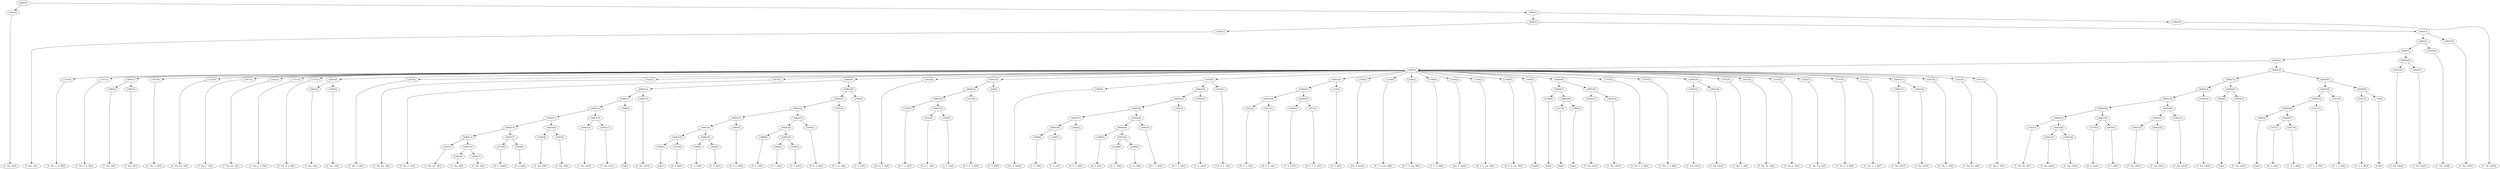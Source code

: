 digraph sample{
"L5483(0)"->"[C  Dis  G](0)"
"L5483(1)"->"[C  Dis  G](1)"
"L1707(0)"->"[C  Dis  G  A  B](0)"
"L1707(1)"->"[C  Dis  G  A  B](1)"
"L5483(2)"->"[C  Dis  G](2)"
"L5483(3)"->"[C  Dis  G](3)"
"L6083(7)"->"L5483(2)"
"L6083(7)"->"L5483(3)"
"L3875(0)"->"[C  Dis  G  A](0)"
"L1822(0)"->"[C  Dis  Fis  A](0)"
"L3875(1)"->"[C  Dis  G  A](1)"
"L1822(1)"->"[C  Dis  Fis  A](1)"
"L1707(2)"->"[C  Dis  G  A  B](2)"
"L1707(3)"->"[C  Dis  G  A  B](3)"
"L5483(4)"->"[C  Dis  G](4)"
"L5483(5)"->"[C  Dis  G](5)"
"L6083(8)"->"L5483(4)"
"L6083(8)"->"L5483(5)"
"L3875(2)"->"[C  Dis  G  A](2)"
"L1822(2)"->"[C  Dis  Fis  A](2)"
"L3875(3)"->"[C  Dis  G  A](3)"
"L1822(3)"->"[C  Dis  Fis  A](3)"
"L5483(6)"->"[C  Dis  G](6)"
"L5483(7)"->"[C  Dis  G](7)"
"L6083(16)"->"L5483(6)"
"L6083(16)"->"L5483(7)"
"L6083(15)"->"L1822(3)"
"L6083(15)"->"L6083(16)"
"L5179(0)"->"[D  G  Ais](0)"
"L4839(0)"->"[F  G  B](0)"
"L6083(17)"->"L5179(0)"
"L6083(17)"->"L4839(0)"
"L6083(14)"->"L6083(15)"
"L6083(14)"->"L6083(17)"
"L5483(8)"->"[C  Dis  G](8)"
"L5483(9)"->"[C  Dis  G](9)"
"L6083(18)"->"L5483(8)"
"L6083(18)"->"L5483(9)"
"L6083(13)"->"L6083(14)"
"L6083(13)"->"L6083(18)"
"L5483(10)"->"[C  Dis  G](10)"
"L5483(11)"->"[C  Dis  G](11)"
"L6083(19)"->"L5483(10)"
"L6083(19)"->"L5483(11)"
"L6083(12)"->"L6083(13)"
"L6083(12)"->"L6083(19)"
"L3980(0)"->"[G](0)"
"L6083(11)"->"L6083(12)"
"L6083(11)"->"L3980(0)"
"L5483(12)"->"[C  Dis  G](12)"
"L6083(10)"->"L6083(11)"
"L6083(10)"->"L5483(12)"
"L3980(1)"->"[G](1)"
"L1815(0)"->"[D  G  B](0)"
"L6083(25)"->"L3980(1)"
"L6083(25)"->"L1815(0)"
"L2506(0)"->"[C  E  G](0)"
"L2506(1)"->"[C  E  G](1)"
"L6083(26)"->"L2506(0)"
"L6083(26)"->"L2506(1)"
"L6083(24)"->"L6083(25)"
"L6083(24)"->"L6083(26)"
"L3904(0)"->"[D  F  G  B](0)"
"L6083(23)"->"L6083(24)"
"L6083(23)"->"L3904(0)"
"L3880(0)"->"[D  F  G](0)"
"L2506(2)"->"[C  E  G](2)"
"L2506(3)"->"[C  E  G](3)"
"L6083(29)"->"L2506(2)"
"L6083(29)"->"L2506(3)"
"L6083(28)"->"L3880(0)"
"L6083(28)"->"L6083(29)"
"L3904(1)"->"[D  F  G  B](1)"
"L6083(27)"->"L6083(28)"
"L6083(27)"->"L3904(1)"
"L6083(22)"->"L6083(23)"
"L6083(22)"->"L6083(27)"
"L3592(0)"->"[D  F  G  A](0)"
"L6083(21)"->"L6083(22)"
"L6083(21)"->"L3592(0)"
"L2506(4)"->"[C  E  G](4)"
"L6083(20)"->"L6083(21)"
"L6083(20)"->"L2506(4)"
"L6083(9)"->"L6083(10)"
"L6083(9)"->"L6083(20)"
"L4410(0)"->"[Cis  E  F  A](0)"
"L3592(1)"->"[D  F  G  A](1)"
"L4102(0)"->"[D  E  F  A](0)"
"L2506(5)"->"[C  E  G](5)"
"L6083(33)"->"L4102(0)"
"L6083(33)"->"L2506(5)"
"L6083(32)"->"L3592(1)"
"L6083(32)"->"L6083(33)"
"L3972(0)"->"[D  E  F  G  B](0)"
"L6083(31)"->"L6083(32)"
"L6083(31)"->"L3972(0)"
"L450(0)"->"[C  E  B](0)"
"L6083(30)"->"L6083(31)"
"L6083(30)"->"L450(0)"
"L3393(0)"->"[Gis  A  Ais](0)"
"L2506(6)"->"[C  E  G](6)"
"L2506(7)"->"[C  E  G](7)"
"L6083(38)"->"L2506(6)"
"L6083(38)"->"L2506(7)"
"L3904(2)"->"[D  F  G  B](2)"
"L6083(37)"->"L6083(38)"
"L6083(37)"->"L3904(2)"
"L3880(1)"->"[D  F  G](1)"
"L2506(8)"->"[C  E  G](8)"
"L2506(9)"->"[C  E  G](9)"
"L6083(41)"->"L2506(8)"
"L6083(41)"->"L2506(9)"
"L6083(40)"->"L3880(1)"
"L6083(40)"->"L6083(41)"
"L3904(3)"->"[D  F  G  B](3)"
"L6083(39)"->"L6083(40)"
"L6083(39)"->"L3904(3)"
"L6083(36)"->"L6083(37)"
"L6083(36)"->"L6083(39)"
"L3592(2)"->"[D  F  G  A](2)"
"L6083(35)"->"L6083(36)"
"L6083(35)"->"L3592(2)"
"L2506(10)"->"[C  E  G](10)"
"L6083(34)"->"L6083(35)"
"L6083(34)"->"L2506(10)"
"L4410(1)"->"[Cis  E  F  A](1)"
"L5654(0)"->"L3393(0)"
"L5654(0)"->"L6083(34)"
"L5654(0)"->"L4410(1)"
"L3592(3)"->"[D  F  G  A](3)"
"L4102(1)"->"[D  E  F  A](1)"
"L6083(44)"->"L3592(3)"
"L6083(44)"->"L4102(1)"
"L2506(11)"->"[C  E  G](11)"
"L3972(1)"->"[D  E  F  G  B](1)"
"L6083(45)"->"L2506(11)"
"L6083(45)"->"L3972(1)"
"L6083(43)"->"L6083(44)"
"L6083(43)"->"L6083(45)"
"L450(1)"->"[C  E  B](1)"
"L6083(42)"->"L6083(43)"
"L6083(42)"->"L450(1)"
"L3393(1)"->"[Gis  A  Ais](1)"
"L1186(0)"->"[D  F  G  Gis  B](0)"
"L1186(1)"->"[D  F  G  Gis  B](1)"
"L3799(0)"->"[C  E  G  B](0)"
"L3393(2)"->"[Gis  A  Ais](2)"
"L1186(2)"->"[D  F  G  Gis  B](2)"
"L1186(3)"->"[D  F  G  Gis  B](3)"
"L-686(0)"->"[Gis](0)"
"L4740(0)"->"[F](0)"
"L2337(0)"->"[D](0)"
"L3980(2)"->"[G](2)"
"L6083(48)"->"L2337(0)"
"L6083(48)"->"L3980(2)"
"L6083(47)"->"L4740(0)"
"L6083(47)"->"L6083(48)"
"L5483(13)"->"[C  Dis  G](13)"
"L5483(14)"->"[C  Dis  G](14)"
"L6083(49)"->"L5483(13)"
"L6083(49)"->"L5483(14)"
"L6083(46)"->"L6083(47)"
"L6083(46)"->"L6083(49)"
"L1707(4)"->"[C  Dis  G  A  B](4)"
"L1707(5)"->"[C  Dis  G  A  B](5)"
"L5483(15)"->"[C  Dis  G](15)"
"L5483(16)"->"[C  Dis  G](16)"
"L6083(50)"->"L5483(15)"
"L6083(50)"->"L5483(16)"
"L3875(4)"->"[C  Dis  G  A](4)"
"L1822(4)"->"[C  Dis  Fis  A](4)"
"L3875(5)"->"[C  Dis  G  A](5)"
"L1822(5)"->"[C  Dis  Fis  A](5)"
"L1707(6)"->"[C  Dis  G  A  B](6)"
"L1707(7)"->"[C  Dis  G  A  B](7)"
"L5483(17)"->"[C  Dis  G](17)"
"L5483(18)"->"[C  Dis  G](18)"
"L6083(51)"->"L5483(17)"
"L6083(51)"->"L5483(18)"
"L3875(6)"->"[C  Dis  G  A](6)"
"L1822(6)"->"[C  Dis  Fis  A](6)"
"L3875(7)"->"[C  Dis  G  A](7)"
"L5883(0)"->"L1707(0)"
"L5883(0)"->"L1707(1)"
"L5883(0)"->"L6083(7)"
"L5883(0)"->"L3875(0)"
"L5883(0)"->"L1822(0)"
"L5883(0)"->"L3875(1)"
"L5883(0)"->"L1822(1)"
"L5883(0)"->"L1707(2)"
"L5883(0)"->"L1707(3)"
"L5883(0)"->"L6083(8)"
"L5883(0)"->"L3875(2)"
"L5883(0)"->"L1822(2)"
"L5883(0)"->"L3875(3)"
"L5883(0)"->"L6083(9)"
"L5883(0)"->"L4410(0)"
"L5883(0)"->"L6083(30)"
"L5883(0)"->"L5654(0)"
"L5883(0)"->"L6083(42)"
"L5883(0)"->"L3393(1)"
"L5883(0)"->"L1186(0)"
"L5883(0)"->"L1186(1)"
"L5883(0)"->"L3799(0)"
"L5883(0)"->"L3393(2)"
"L5883(0)"->"L1186(2)"
"L5883(0)"->"L1186(3)"
"L5883(0)"->"L-686(0)"
"L5883(0)"->"L6083(46)"
"L5883(0)"->"L1707(4)"
"L5883(0)"->"L1707(5)"
"L5883(0)"->"L6083(50)"
"L5883(0)"->"L3875(4)"
"L5883(0)"->"L1822(4)"
"L5883(0)"->"L3875(5)"
"L5883(0)"->"L1822(5)"
"L5883(0)"->"L1707(6)"
"L5883(0)"->"L1707(7)"
"L5883(0)"->"L6083(51)"
"L5883(0)"->"L3875(6)"
"L5883(0)"->"L1822(6)"
"L5883(0)"->"L3875(7)"
"L1822(7)"->"[C  Dis  Fis  A](7)"
"L5483(19)"->"[C  Dis  G](19)"
"L5483(20)"->"[C  Dis  G](20)"
"L6083(58)"->"L5483(19)"
"L6083(58)"->"L5483(20)"
"L6083(57)"->"L1822(7)"
"L6083(57)"->"L6083(58)"
"L5179(1)"->"[D  G  Ais](1)"
"L4839(1)"->"[F  G  B](1)"
"L6083(59)"->"L5179(1)"
"L6083(59)"->"L4839(1)"
"L6083(56)"->"L6083(57)"
"L6083(56)"->"L6083(59)"
"L5483(21)"->"[C  Dis  G](21)"
"L5483(22)"->"[C  Dis  G](22)"
"L6083(61)"->"L5483(21)"
"L6083(61)"->"L5483(22)"
"L5483(23)"->"[C  Dis  G](23)"
"L6083(60)"->"L6083(61)"
"L6083(60)"->"L5483(23)"
"L6083(55)"->"L6083(56)"
"L6083(55)"->"L6083(60)"
"L5483(24)"->"[C  Dis  G](24)"
"L6083(54)"->"L6083(55)"
"L6083(54)"->"L5483(24)"
"L3980(3)"->"[G](3)"
"L5483(25)"->"[C  Dis  G](25)"
"L6083(62)"->"L3980(3)"
"L6083(62)"->"L5483(25)"
"L6083(53)"->"L6083(54)"
"L6083(53)"->"L6083(62)"
"L3980(4)"->"[G](4)"
"L1815(1)"->"[D  G  B](1)"
"L5027(0)"->"[C  G  A  B](0)"
"L6083(67)"->"L1815(1)"
"L6083(67)"->"L5027(0)"
"L6083(66)"->"L3980(4)"
"L6083(66)"->"L6083(67)"
"L5027(1)"->"[C  G  A  B](1)"
"L6083(65)"->"L6083(66)"
"L6083(65)"->"L5027(1)"
"L5027(2)"->"[C  G  A  B](2)"
"L6083(64)"->"L6083(65)"
"L6083(64)"->"L5027(2)"
"L5027(3)"->"[C  G  A  B](3)"
"L-724(0)"->"[C](0)"
"L6083(68)"->"L5027(3)"
"L6083(68)"->"L-724(0)"
"L6083(63)"->"L6083(64)"
"L6083(63)"->"L6083(68)"
"L6083(52)"->"L6083(53)"
"L6083(52)"->"L6083(63)"
"L6083(6)"->"L5883(0)"
"L6083(6)"->"L6083(52)"
"L5483(26)"->"[C  Dis  G](26)"
"L5483(27)"->"[C  Dis  G](27)"
"L6083(69)"->"L5483(26)"
"L6083(69)"->"L5483(27)"
"L6083(5)"->"L6083(6)"
"L6083(5)"->"L6083(69)"
"L5483(28)"->"[C  Dis  G](28)"
"L6083(4)"->"L6083(5)"
"L6083(4)"->"L5483(28)"
"L5483(29)"->"[C  Dis  G](29)"
"L6083(3)"->"L6083(4)"
"L6083(3)"->"L5483(29)"
"L6083(2)"->"L5483(1)"
"L6083(2)"->"L6083(3)"
"L5483(30)"->"[C  Dis  G](30)"
"L6083(1)"->"L6083(2)"
"L6083(1)"->"L5483(30)"
"L6083(0)"->"L5483(0)"
"L6083(0)"->"L6083(1)"
{rank = min; "L6083(0)"}
{rank = same; "L5483(0)"; "L6083(1)";}
{rank = same; "L6083(2)"; "L5483(30)";}
{rank = same; "L5483(1)"; "L6083(3)";}
{rank = same; "L6083(4)"; "L5483(29)";}
{rank = same; "L6083(5)"; "L5483(28)";}
{rank = same; "L6083(6)"; "L6083(69)";}
{rank = same; "L5883(0)"; "L6083(52)"; "L5483(26)"; "L5483(27)";}
{rank = same; "L1707(0)"; "L1707(1)"; "L6083(7)"; "L3875(0)"; "L1822(0)"; "L3875(1)"; "L1822(1)"; "L1707(2)"; "L1707(3)"; "L6083(8)"; "L3875(2)"; "L1822(2)"; "L3875(3)"; "L6083(9)"; "L4410(0)"; "L6083(30)"; "L5654(0)"; "L6083(42)"; "L3393(1)"; "L1186(0)"; "L1186(1)"; "L3799(0)"; "L3393(2)"; "L1186(2)"; "L1186(3)"; "L-686(0)"; "L6083(46)"; "L1707(4)"; "L1707(5)"; "L6083(50)"; "L3875(4)"; "L1822(4)"; "L3875(5)"; "L1822(5)"; "L1707(6)"; "L1707(7)"; "L6083(51)"; "L3875(6)"; "L1822(6)"; "L3875(7)"; "L6083(53)"; "L6083(63)";}
{rank = same; "L5483(2)"; "L5483(3)"; "L5483(4)"; "L5483(5)"; "L6083(10)"; "L6083(20)"; "L6083(31)"; "L450(0)"; "L3393(0)"; "L6083(34)"; "L4410(1)"; "L6083(43)"; "L450(1)"; "L6083(47)"; "L6083(49)"; "L5483(15)"; "L5483(16)"; "L5483(17)"; "L5483(18)"; "L6083(54)"; "L6083(62)"; "L6083(64)"; "L6083(68)";}
{rank = same; "L6083(11)"; "L5483(12)"; "L6083(21)"; "L2506(4)"; "L6083(32)"; "L3972(0)"; "L6083(35)"; "L2506(10)"; "L6083(44)"; "L6083(45)"; "L4740(0)"; "L6083(48)"; "L5483(13)"; "L5483(14)"; "L6083(55)"; "L5483(24)"; "L3980(3)"; "L5483(25)"; "L6083(65)"; "L5027(2)"; "L5027(3)"; "L-724(0)";}
{rank = same; "L6083(12)"; "L3980(0)"; "L6083(22)"; "L3592(0)"; "L3592(1)"; "L6083(33)"; "L6083(36)"; "L3592(2)"; "L3592(3)"; "L4102(1)"; "L2506(11)"; "L3972(1)"; "L2337(0)"; "L3980(2)"; "L6083(56)"; "L6083(60)"; "L6083(66)"; "L5027(1)";}
{rank = same; "L6083(13)"; "L6083(19)"; "L6083(23)"; "L6083(27)"; "L4102(0)"; "L2506(5)"; "L6083(37)"; "L6083(39)"; "L6083(57)"; "L6083(59)"; "L6083(61)"; "L5483(23)"; "L3980(4)"; "L6083(67)";}
{rank = same; "L6083(14)"; "L6083(18)"; "L5483(10)"; "L5483(11)"; "L6083(24)"; "L3904(0)"; "L6083(28)"; "L3904(1)"; "L6083(38)"; "L3904(2)"; "L6083(40)"; "L3904(3)"; "L1822(7)"; "L6083(58)"; "L5179(1)"; "L4839(1)"; "L5483(21)"; "L5483(22)"; "L1815(1)"; "L5027(0)";}
{rank = same; "L6083(15)"; "L6083(17)"; "L5483(8)"; "L5483(9)"; "L6083(25)"; "L6083(26)"; "L3880(0)"; "L6083(29)"; "L2506(6)"; "L2506(7)"; "L3880(1)"; "L6083(41)"; "L5483(19)"; "L5483(20)";}
{rank = same; "L1822(3)"; "L6083(16)"; "L5179(0)"; "L4839(0)"; "L3980(1)"; "L1815(0)"; "L2506(0)"; "L2506(1)"; "L2506(2)"; "L2506(3)"; "L2506(8)"; "L2506(9)";}
{rank = same; "L5483(6)"; "L5483(7)";}
{rank = max; "[C  Dis  Fis  A](0)"; "[C  Dis  Fis  A](1)"; "[C  Dis  Fis  A](2)"; "[C  Dis  Fis  A](3)"; "[C  Dis  Fis  A](4)"; "[C  Dis  Fis  A](5)"; "[C  Dis  Fis  A](6)"; "[C  Dis  Fis  A](7)"; "[C  Dis  G  A  B](0)"; "[C  Dis  G  A  B](1)"; "[C  Dis  G  A  B](2)"; "[C  Dis  G  A  B](3)"; "[C  Dis  G  A  B](4)"; "[C  Dis  G  A  B](5)"; "[C  Dis  G  A  B](6)"; "[C  Dis  G  A  B](7)"; "[C  Dis  G  A](0)"; "[C  Dis  G  A](1)"; "[C  Dis  G  A](2)"; "[C  Dis  G  A](3)"; "[C  Dis  G  A](4)"; "[C  Dis  G  A](5)"; "[C  Dis  G  A](6)"; "[C  Dis  G  A](7)"; "[C  Dis  G](0)"; "[C  Dis  G](1)"; "[C  Dis  G](10)"; "[C  Dis  G](11)"; "[C  Dis  G](12)"; "[C  Dis  G](13)"; "[C  Dis  G](14)"; "[C  Dis  G](15)"; "[C  Dis  G](16)"; "[C  Dis  G](17)"; "[C  Dis  G](18)"; "[C  Dis  G](19)"; "[C  Dis  G](2)"; "[C  Dis  G](20)"; "[C  Dis  G](21)"; "[C  Dis  G](22)"; "[C  Dis  G](23)"; "[C  Dis  G](24)"; "[C  Dis  G](25)"; "[C  Dis  G](26)"; "[C  Dis  G](27)"; "[C  Dis  G](28)"; "[C  Dis  G](29)"; "[C  Dis  G](3)"; "[C  Dis  G](30)"; "[C  Dis  G](4)"; "[C  Dis  G](5)"; "[C  Dis  G](6)"; "[C  Dis  G](7)"; "[C  Dis  G](8)"; "[C  Dis  G](9)"; "[C  E  B](0)"; "[C  E  B](1)"; "[C  E  G  B](0)"; "[C  E  G](0)"; "[C  E  G](1)"; "[C  E  G](10)"; "[C  E  G](11)"; "[C  E  G](2)"; "[C  E  G](3)"; "[C  E  G](4)"; "[C  E  G](5)"; "[C  E  G](6)"; "[C  E  G](7)"; "[C  E  G](8)"; "[C  E  G](9)"; "[C  G  A  B](0)"; "[C  G  A  B](1)"; "[C  G  A  B](2)"; "[C  G  A  B](3)"; "[C](0)"; "[Cis  E  F  A](0)"; "[Cis  E  F  A](1)"; "[D  E  F  A](0)"; "[D  E  F  A](1)"; "[D  E  F  G  B](0)"; "[D  E  F  G  B](1)"; "[D  F  G  A](0)"; "[D  F  G  A](1)"; "[D  F  G  A](2)"; "[D  F  G  A](3)"; "[D  F  G  B](0)"; "[D  F  G  B](1)"; "[D  F  G  B](2)"; "[D  F  G  B](3)"; "[D  F  G  Gis  B](0)"; "[D  F  G  Gis  B](1)"; "[D  F  G  Gis  B](2)"; "[D  F  G  Gis  B](3)"; "[D  F  G](0)"; "[D  F  G](1)"; "[D  G  Ais](0)"; "[D  G  Ais](1)"; "[D  G  B](0)"; "[D  G  B](1)"; "[D](0)"; "[F  G  B](0)"; "[F  G  B](1)"; "[F](0)"; "[G](0)"; "[G](1)"; "[G](2)"; "[G](3)"; "[G](4)"; "[Gis  A  Ais](0)"; "[Gis  A  Ais](1)"; "[Gis  A  Ais](2)"; "[Gis](0)";}
}